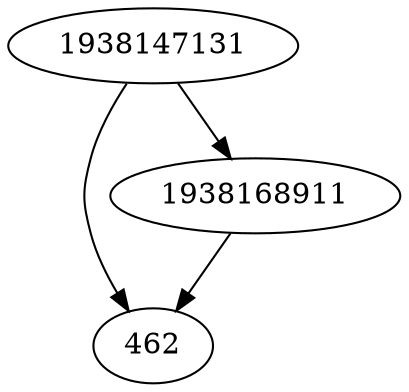 strict digraph  {
1938147131;
462;
1938168911;
1938147131 -> 462;
1938147131 -> 1938168911;
1938168911 -> 462;
}
